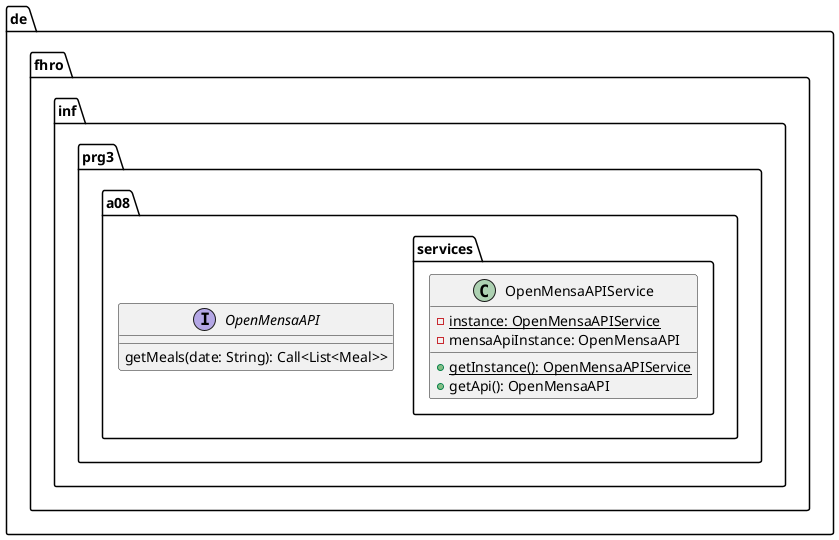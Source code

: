 @startuml OpenMensaAPIService

package de.fhro.inf.prg3.a08 {

    interface OpenMensaAPI {
        getMeals(date: String): Call<List<Meal>>
    }

    package services {
        class OpenMensaAPIService {
            -{static} instance: OpenMensaAPIService
            -mensaApiInstance: OpenMensaAPI
            +{static} getInstance(): OpenMensaAPIService
            +getApi(): OpenMensaAPI
        }
    }
}

@enduml